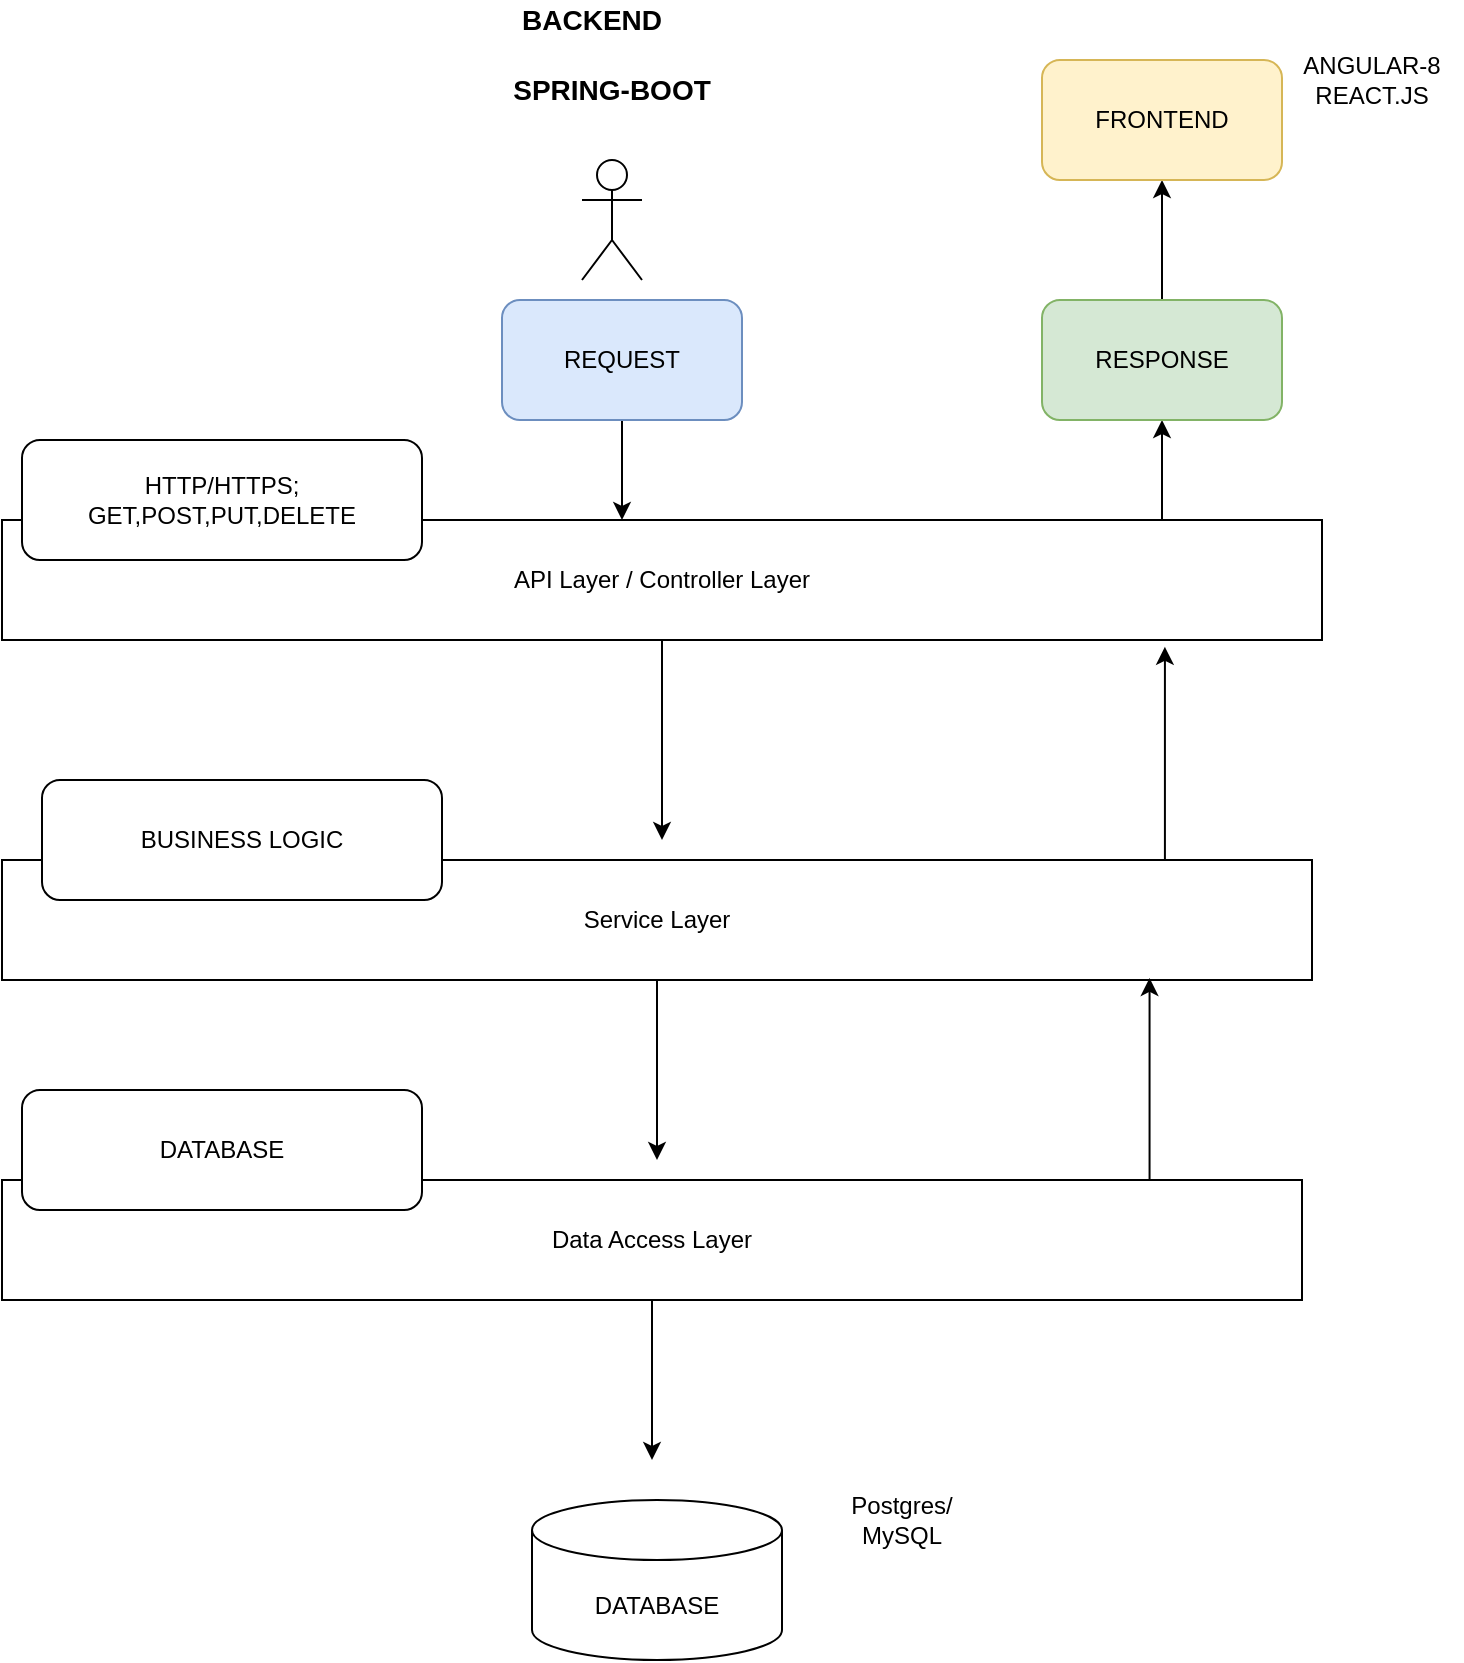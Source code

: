 <mxfile version="14.1.1" type="github"><diagram id="I_LrNd93FegJOG2XPoMF" name="Page-1"><mxGraphModel dx="1038" dy="580" grid="1" gridSize="10" guides="1" tooltips="1" connect="1" arrows="1" fold="1" page="1" pageScale="1" pageWidth="827" pageHeight="1169" math="0" shadow="0"><root><mxCell id="0"/><mxCell id="1" parent="0"/><mxCell id="A4CeN_Ynwb7cwLVEdn3d-6" value="&lt;font style=&quot;font-size: 14px&quot;&gt;&lt;b&gt;BACKEND&lt;/b&gt;&lt;/font&gt;" style="text;html=1;strokeColor=none;fillColor=none;align=center;verticalAlign=middle;whiteSpace=wrap;rounded=0;" vertex="1" parent="1"><mxGeometry x="300" y="10" width="110" height="20" as="geometry"/></mxCell><mxCell id="A4CeN_Ynwb7cwLVEdn3d-33" style="edgeStyle=orthogonalEdgeStyle;rounded=0;orthogonalLoop=1;jettySize=auto;html=1;entryX=0.5;entryY=1;entryDx=0;entryDy=0;" edge="1" parent="1" source="A4CeN_Ynwb7cwLVEdn3d-8" target="A4CeN_Ynwb7cwLVEdn3d-18"><mxGeometry relative="1" as="geometry"><Array as="points"><mxPoint x="510" y="270"/><mxPoint x="510" y="270"/></Array></mxGeometry></mxCell><mxCell id="A4CeN_Ynwb7cwLVEdn3d-38" style="edgeStyle=orthogonalEdgeStyle;rounded=0;orthogonalLoop=1;jettySize=auto;html=1;" edge="1" parent="1" source="A4CeN_Ynwb7cwLVEdn3d-8"><mxGeometry relative="1" as="geometry"><mxPoint x="390" y="430" as="targetPoint"/></mxGeometry></mxCell><mxCell id="A4CeN_Ynwb7cwLVEdn3d-8" value="API Layer / Controller Layer" style="rounded=0;whiteSpace=wrap;html=1;" vertex="1" parent="1"><mxGeometry x="60" y="270" width="660" height="60" as="geometry"/></mxCell><mxCell id="A4CeN_Ynwb7cwLVEdn3d-9" value="&lt;font style=&quot;font-size: 14px&quot;&gt;&lt;b&gt;SPRING-BOOT&lt;/b&gt;&lt;/font&gt;" style="text;html=1;strokeColor=none;fillColor=none;align=center;verticalAlign=middle;whiteSpace=wrap;rounded=0;" vertex="1" parent="1"><mxGeometry x="280" y="40" width="170" height="30" as="geometry"/></mxCell><mxCell id="A4CeN_Ynwb7cwLVEdn3d-10" value="Actor" style="shape=umlActor;verticalLabelPosition=bottom;verticalAlign=top;html=1;outlineConnect=0;" vertex="1" parent="1"><mxGeometry x="350" y="90" width="30" height="60" as="geometry"/></mxCell><mxCell id="A4CeN_Ynwb7cwLVEdn3d-14" style="edgeStyle=orthogonalEdgeStyle;rounded=0;orthogonalLoop=1;jettySize=auto;html=1;" edge="1" parent="1" source="A4CeN_Ynwb7cwLVEdn3d-13"><mxGeometry relative="1" as="geometry"><mxPoint x="370" y="270" as="targetPoint"/></mxGeometry></mxCell><mxCell id="A4CeN_Ynwb7cwLVEdn3d-13" value="REQUEST" style="rounded=1;whiteSpace=wrap;html=1;fillColor=#dae8fc;strokeColor=#6c8ebf;" vertex="1" parent="1"><mxGeometry x="310" y="160" width="120" height="60" as="geometry"/></mxCell><mxCell id="A4CeN_Ynwb7cwLVEdn3d-15" value="HTTP/HTTPS; GET,POST,PUT,DELETE" style="rounded=1;whiteSpace=wrap;html=1;" vertex="1" parent="1"><mxGeometry x="70" y="230" width="200" height="60" as="geometry"/></mxCell><mxCell id="A4CeN_Ynwb7cwLVEdn3d-35" style="edgeStyle=orthogonalEdgeStyle;rounded=0;orthogonalLoop=1;jettySize=auto;html=1;entryX=0.881;entryY=1.057;entryDx=0;entryDy=0;entryPerimeter=0;" edge="1" parent="1" source="A4CeN_Ynwb7cwLVEdn3d-16" target="A4CeN_Ynwb7cwLVEdn3d-8"><mxGeometry relative="1" as="geometry"><Array as="points"><mxPoint x="530" y="440"/><mxPoint x="530" y="440"/></Array></mxGeometry></mxCell><mxCell id="A4CeN_Ynwb7cwLVEdn3d-40" style="edgeStyle=orthogonalEdgeStyle;rounded=0;orthogonalLoop=1;jettySize=auto;html=1;" edge="1" parent="1" source="A4CeN_Ynwb7cwLVEdn3d-16"><mxGeometry relative="1" as="geometry"><mxPoint x="387.5" y="590" as="targetPoint"/></mxGeometry></mxCell><mxCell id="A4CeN_Ynwb7cwLVEdn3d-16" value="Service Layer" style="rounded=0;whiteSpace=wrap;html=1;" vertex="1" parent="1"><mxGeometry x="60" y="440" width="655" height="60" as="geometry"/></mxCell><mxCell id="A4CeN_Ynwb7cwLVEdn3d-36" style="edgeStyle=orthogonalEdgeStyle;rounded=0;orthogonalLoop=1;jettySize=auto;html=1;entryX=0.876;entryY=0.983;entryDx=0;entryDy=0;entryPerimeter=0;" edge="1" parent="1" source="A4CeN_Ynwb7cwLVEdn3d-17" target="A4CeN_Ynwb7cwLVEdn3d-16"><mxGeometry relative="1" as="geometry"><Array as="points"><mxPoint x="520" y="610"/><mxPoint x="520" y="610"/></Array></mxGeometry></mxCell><mxCell id="A4CeN_Ynwb7cwLVEdn3d-42" style="edgeStyle=orthogonalEdgeStyle;rounded=0;orthogonalLoop=1;jettySize=auto;html=1;" edge="1" parent="1" source="A4CeN_Ynwb7cwLVEdn3d-17"><mxGeometry relative="1" as="geometry"><mxPoint x="385" y="740" as="targetPoint"/></mxGeometry></mxCell><mxCell id="A4CeN_Ynwb7cwLVEdn3d-17" value="Data Access Layer" style="rounded=0;whiteSpace=wrap;html=1;" vertex="1" parent="1"><mxGeometry x="60" y="600" width="650" height="60" as="geometry"/></mxCell><mxCell id="A4CeN_Ynwb7cwLVEdn3d-22" style="edgeStyle=orthogonalEdgeStyle;rounded=0;orthogonalLoop=1;jettySize=auto;html=1;entryX=0.5;entryY=1;entryDx=0;entryDy=0;" edge="1" parent="1" source="A4CeN_Ynwb7cwLVEdn3d-18" target="A4CeN_Ynwb7cwLVEdn3d-20"><mxGeometry relative="1" as="geometry"/></mxCell><mxCell id="A4CeN_Ynwb7cwLVEdn3d-18" value="RESPONSE" style="rounded=1;whiteSpace=wrap;html=1;fillColor=#d5e8d4;strokeColor=#82b366;" vertex="1" parent="1"><mxGeometry x="580" y="160" width="120" height="60" as="geometry"/></mxCell><mxCell id="A4CeN_Ynwb7cwLVEdn3d-20" value="FRONTEND" style="rounded=1;whiteSpace=wrap;html=1;fillColor=#fff2cc;strokeColor=#d6b656;" vertex="1" parent="1"><mxGeometry x="580" y="40" width="120" height="60" as="geometry"/></mxCell><mxCell id="A4CeN_Ynwb7cwLVEdn3d-21" value="ANGULAR-8&lt;br&gt;REACT.JS" style="text;html=1;strokeColor=none;fillColor=none;align=center;verticalAlign=middle;whiteSpace=wrap;rounded=0;" vertex="1" parent="1"><mxGeometry x="700" y="40" width="90" height="20" as="geometry"/></mxCell><mxCell id="A4CeN_Ynwb7cwLVEdn3d-24" value="BUSINESS LOGIC" style="rounded=1;whiteSpace=wrap;html=1;" vertex="1" parent="1"><mxGeometry x="80" y="400" width="200" height="60" as="geometry"/></mxCell><mxCell id="A4CeN_Ynwb7cwLVEdn3d-26" value="DATABASE" style="rounded=1;whiteSpace=wrap;html=1;" vertex="1" parent="1"><mxGeometry x="70" y="555" width="200" height="60" as="geometry"/></mxCell><mxCell id="A4CeN_Ynwb7cwLVEdn3d-41" value="DATABASE" style="shape=cylinder3;whiteSpace=wrap;html=1;boundedLbl=1;backgroundOutline=1;size=15;" vertex="1" parent="1"><mxGeometry x="325" y="760" width="125" height="80" as="geometry"/></mxCell><mxCell id="A4CeN_Ynwb7cwLVEdn3d-43" value="Postgres/&lt;br&gt;MySQL" style="text;html=1;strokeColor=none;fillColor=none;align=center;verticalAlign=middle;whiteSpace=wrap;rounded=0;" vertex="1" parent="1"><mxGeometry x="480" y="750" width="60" height="40" as="geometry"/></mxCell></root></mxGraphModel></diagram></mxfile>